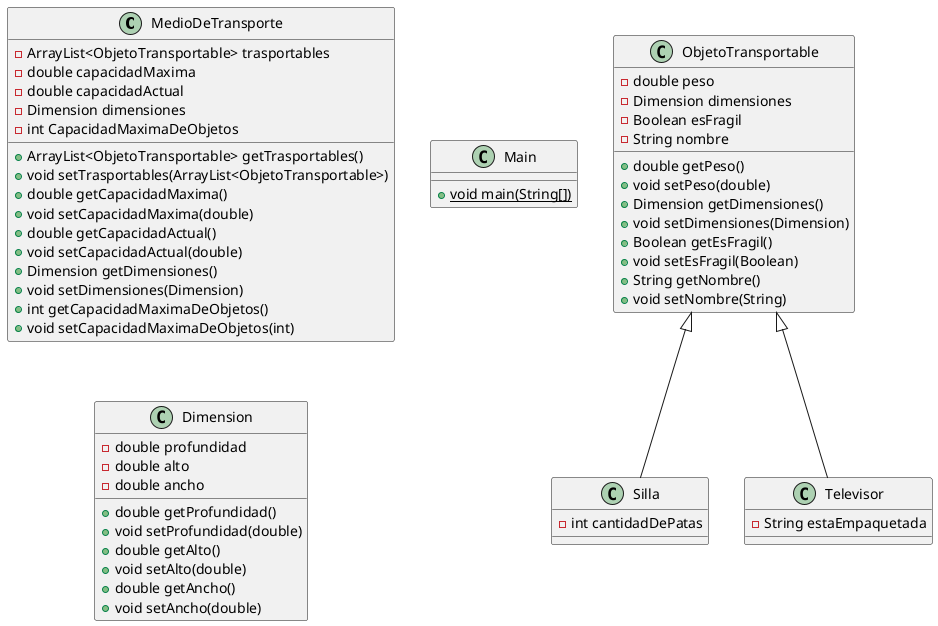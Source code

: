 @startuml
class MedioDeTransporte {
- ArrayList<ObjetoTransportable> trasportables
- double capacidadMaxima
- double capacidadActual
- Dimension dimensiones
- int CapacidadMaximaDeObjetos
+ ArrayList<ObjetoTransportable> getTrasportables()
+ void setTrasportables(ArrayList<ObjetoTransportable>)
+ double getCapacidadMaxima()
+ void setCapacidadMaxima(double)
+ double getCapacidadActual()
+ void setCapacidadActual(double)
+ Dimension getDimensiones()
+ void setDimensiones(Dimension)
+ int getCapacidadMaximaDeObjetos()
+ void setCapacidadMaximaDeObjetos(int)
}
class ObjetoTransportable {
- double peso
- Dimension dimensiones
- Boolean esFragil
- String nombre
+ double getPeso()
+ void setPeso(double)
+ Dimension getDimensiones()
+ void setDimensiones(Dimension)
+ Boolean getEsFragil()
+ void setEsFragil(Boolean)
+ String getNombre()
+ void setNombre(String)
}
class Main {
+ {static} void main(String[])
}
class Silla {
- int cantidadDePatas
}
class Dimension {
- double profundidad
- double alto
- double ancho
+ double getProfundidad()
+ void setProfundidad(double)
+ double getAlto()
+ void setAlto(double)
+ double getAncho()
+ void setAncho(double)
}
class Televisor {
- String estaEmpaquetada
}


ObjetoTransportable <|-- Silla
ObjetoTransportable <|-- Televisor
@enduml